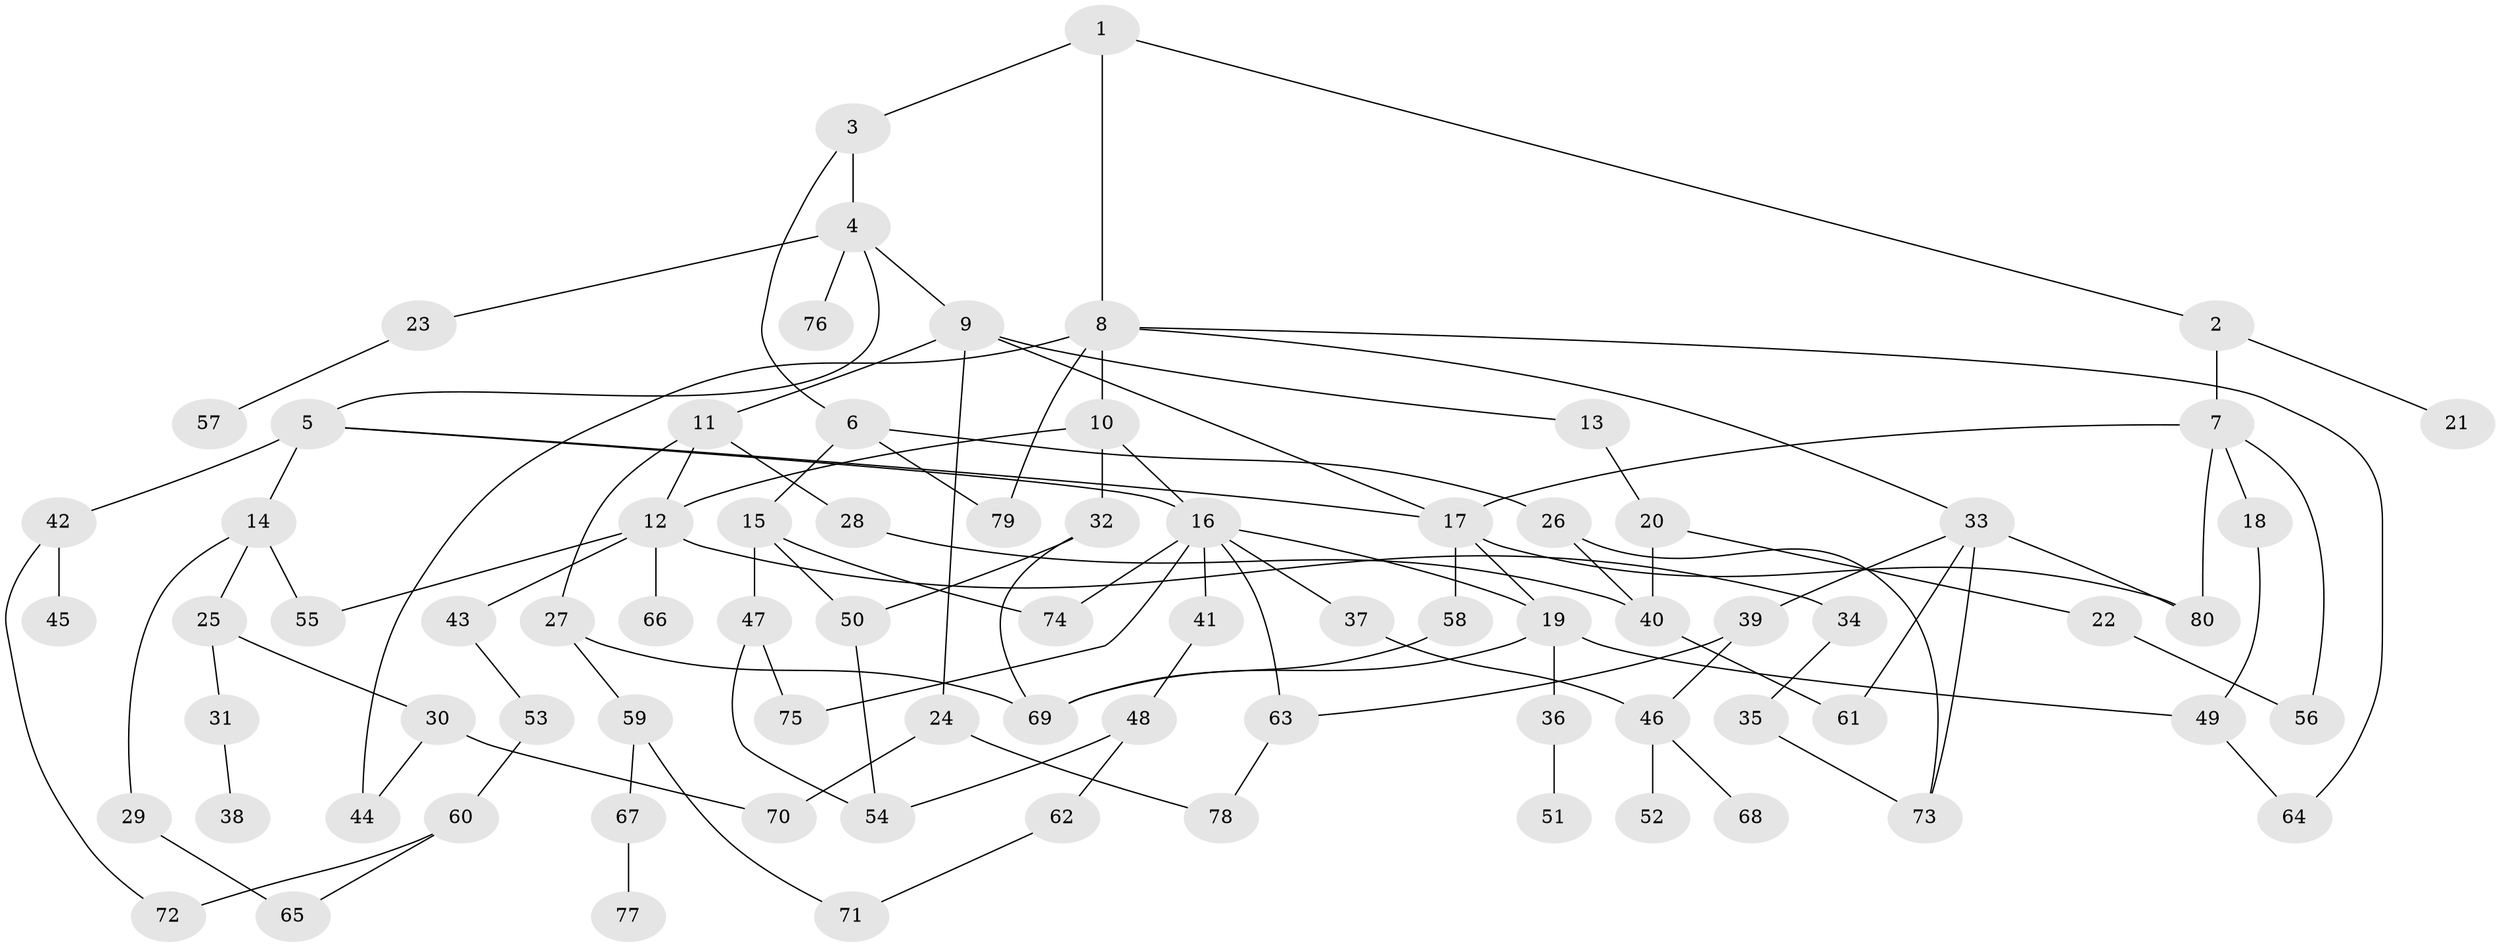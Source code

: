 // original degree distribution, {4: 0.15178571428571427, 3: 0.19642857142857142, 6: 0.008928571428571428, 5: 0.0625, 7: 0.017857142857142856, 2: 0.29464285714285715, 8: 0.008928571428571428, 1: 0.25892857142857145}
// Generated by graph-tools (version 1.1) at 2025/49/03/04/25 22:49:09]
// undirected, 80 vertices, 112 edges
graph export_dot {
  node [color=gray90,style=filled];
  1;
  2;
  3;
  4;
  5;
  6;
  7;
  8;
  9;
  10;
  11;
  12;
  13;
  14;
  15;
  16;
  17;
  18;
  19;
  20;
  21;
  22;
  23;
  24;
  25;
  26;
  27;
  28;
  29;
  30;
  31;
  32;
  33;
  34;
  35;
  36;
  37;
  38;
  39;
  40;
  41;
  42;
  43;
  44;
  45;
  46;
  47;
  48;
  49;
  50;
  51;
  52;
  53;
  54;
  55;
  56;
  57;
  58;
  59;
  60;
  61;
  62;
  63;
  64;
  65;
  66;
  67;
  68;
  69;
  70;
  71;
  72;
  73;
  74;
  75;
  76;
  77;
  78;
  79;
  80;
  1 -- 2 [weight=1.0];
  1 -- 3 [weight=1.0];
  1 -- 8 [weight=1.0];
  2 -- 7 [weight=1.0];
  2 -- 21 [weight=1.0];
  3 -- 4 [weight=1.0];
  3 -- 6 [weight=1.0];
  4 -- 5 [weight=1.0];
  4 -- 9 [weight=1.0];
  4 -- 23 [weight=1.0];
  4 -- 76 [weight=1.0];
  5 -- 14 [weight=1.0];
  5 -- 16 [weight=1.0];
  5 -- 17 [weight=1.0];
  5 -- 42 [weight=1.0];
  6 -- 15 [weight=1.0];
  6 -- 26 [weight=2.0];
  6 -- 79 [weight=1.0];
  7 -- 17 [weight=1.0];
  7 -- 18 [weight=1.0];
  7 -- 56 [weight=1.0];
  7 -- 80 [weight=1.0];
  8 -- 10 [weight=1.0];
  8 -- 33 [weight=1.0];
  8 -- 44 [weight=1.0];
  8 -- 64 [weight=1.0];
  8 -- 79 [weight=1.0];
  9 -- 11 [weight=1.0];
  9 -- 13 [weight=1.0];
  9 -- 17 [weight=1.0];
  9 -- 24 [weight=1.0];
  10 -- 12 [weight=1.0];
  10 -- 16 [weight=1.0];
  10 -- 32 [weight=1.0];
  11 -- 12 [weight=1.0];
  11 -- 27 [weight=1.0];
  11 -- 28 [weight=1.0];
  12 -- 34 [weight=1.0];
  12 -- 43 [weight=1.0];
  12 -- 55 [weight=1.0];
  12 -- 66 [weight=1.0];
  13 -- 20 [weight=1.0];
  14 -- 25 [weight=1.0];
  14 -- 29 [weight=1.0];
  14 -- 55 [weight=1.0];
  15 -- 47 [weight=1.0];
  15 -- 50 [weight=1.0];
  15 -- 74 [weight=1.0];
  16 -- 19 [weight=1.0];
  16 -- 37 [weight=1.0];
  16 -- 41 [weight=1.0];
  16 -- 63 [weight=1.0];
  16 -- 74 [weight=1.0];
  16 -- 75 [weight=1.0];
  17 -- 19 [weight=1.0];
  17 -- 58 [weight=1.0];
  17 -- 80 [weight=1.0];
  18 -- 49 [weight=1.0];
  19 -- 36 [weight=1.0];
  19 -- 49 [weight=1.0];
  19 -- 69 [weight=1.0];
  20 -- 22 [weight=1.0];
  20 -- 40 [weight=1.0];
  22 -- 56 [weight=1.0];
  23 -- 57 [weight=1.0];
  24 -- 70 [weight=1.0];
  24 -- 78 [weight=1.0];
  25 -- 30 [weight=1.0];
  25 -- 31 [weight=1.0];
  26 -- 40 [weight=1.0];
  26 -- 73 [weight=1.0];
  27 -- 59 [weight=1.0];
  27 -- 69 [weight=1.0];
  28 -- 40 [weight=1.0];
  29 -- 65 [weight=1.0];
  30 -- 44 [weight=1.0];
  30 -- 70 [weight=1.0];
  31 -- 38 [weight=1.0];
  32 -- 50 [weight=1.0];
  32 -- 69 [weight=1.0];
  33 -- 39 [weight=1.0];
  33 -- 61 [weight=1.0];
  33 -- 73 [weight=1.0];
  33 -- 80 [weight=1.0];
  34 -- 35 [weight=1.0];
  35 -- 73 [weight=1.0];
  36 -- 51 [weight=1.0];
  37 -- 46 [weight=1.0];
  39 -- 46 [weight=1.0];
  39 -- 63 [weight=1.0];
  40 -- 61 [weight=1.0];
  41 -- 48 [weight=1.0];
  42 -- 45 [weight=1.0];
  42 -- 72 [weight=1.0];
  43 -- 53 [weight=1.0];
  46 -- 52 [weight=1.0];
  46 -- 68 [weight=1.0];
  47 -- 54 [weight=1.0];
  47 -- 75 [weight=1.0];
  48 -- 54 [weight=1.0];
  48 -- 62 [weight=1.0];
  49 -- 64 [weight=1.0];
  50 -- 54 [weight=1.0];
  53 -- 60 [weight=1.0];
  58 -- 69 [weight=1.0];
  59 -- 67 [weight=1.0];
  59 -- 71 [weight=1.0];
  60 -- 65 [weight=1.0];
  60 -- 72 [weight=1.0];
  62 -- 71 [weight=1.0];
  63 -- 78 [weight=1.0];
  67 -- 77 [weight=1.0];
}
